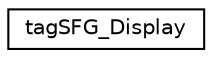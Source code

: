 digraph "Graphical Class Hierarchy"
{
  edge [fontname="Helvetica",fontsize="10",labelfontname="Helvetica",labelfontsize="10"];
  node [fontname="Helvetica",fontsize="10",shape=record];
  rankdir="LR";
  Node1 [label="tagSFG_Display",height=0.2,width=0.4,color="black", fillcolor="white", style="filled",URL="$structtag_s_f_g___display.html"];
}
